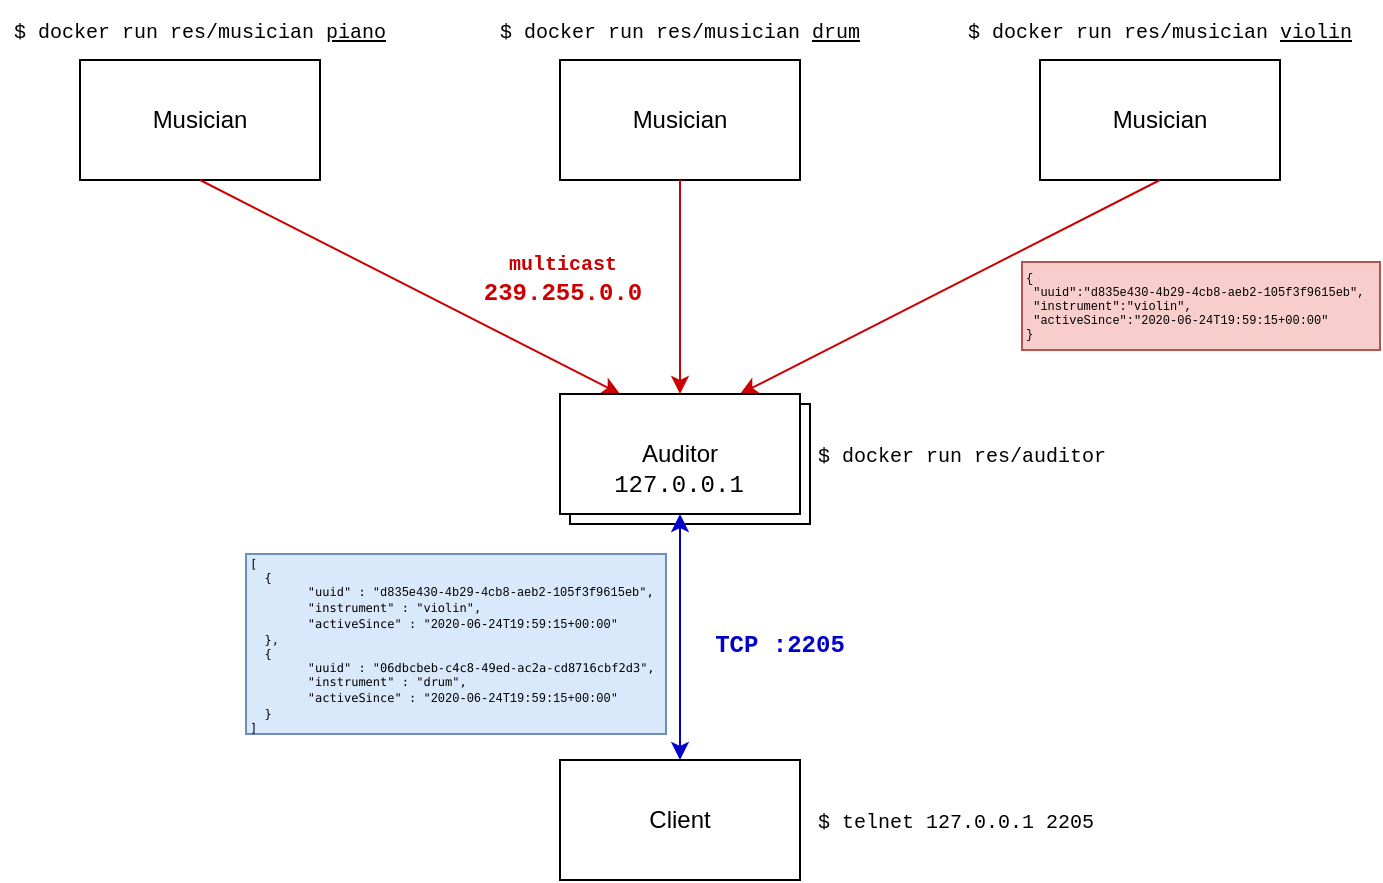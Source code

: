 <mxfile version="13.3.4" type="device"><diagram id="fBV85FqYexwTfBvhRQ09" name="Page-1"><mxGraphModel dx="1140" dy="639" grid="0" gridSize="10" guides="1" tooltips="1" connect="1" arrows="1" fold="1" page="1" pageScale="1" pageWidth="827" pageHeight="1169" math="0" shadow="0"><root><mxCell id="0"/><mxCell id="1" parent="0"/><mxCell id="RX8nN0M4UwjYhIE4pNc4-1" value="Musician" style="rounded=0;whiteSpace=wrap;html=1;" vertex="1" parent="1"><mxGeometry x="114" y="195" width="120" height="60" as="geometry"/></mxCell><mxCell id="RX8nN0M4UwjYhIE4pNc4-2" value="&lt;font style=&quot;font-size: 10px&quot; face=&quot;Courier New&quot;&gt;$ docker run res/musician &lt;u&gt;piano&lt;/u&gt;&lt;/font&gt;" style="text;html=1;strokeColor=none;fillColor=none;align=center;verticalAlign=middle;whiteSpace=wrap;rounded=0;" vertex="1" parent="1"><mxGeometry x="74" y="165" width="200" height="30" as="geometry"/></mxCell><mxCell id="RX8nN0M4UwjYhIE4pNc4-4" value="&lt;font style=&quot;font-size: 10px&quot; face=&quot;Courier New&quot;&gt;$ docker run res/auditor&lt;/font&gt;" style="text;html=1;strokeColor=none;fillColor=none;align=left;verticalAlign=middle;whiteSpace=wrap;rounded=0;" vertex="1" parent="1"><mxGeometry x="481" y="377" width="200" height="30" as="geometry"/></mxCell><mxCell id="RX8nN0M4UwjYhIE4pNc4-5" value="Musician" style="rounded=0;whiteSpace=wrap;html=1;" vertex="1" parent="1"><mxGeometry x="354" y="195" width="120" height="60" as="geometry"/></mxCell><mxCell id="RX8nN0M4UwjYhIE4pNc4-6" value="&lt;font style=&quot;font-size: 10px&quot; face=&quot;Courier New&quot;&gt;$ docker run res/musician &lt;u&gt;drum&lt;/u&gt;&lt;/font&gt;" style="text;html=1;strokeColor=none;fillColor=none;align=center;verticalAlign=middle;whiteSpace=wrap;rounded=0;" vertex="1" parent="1"><mxGeometry x="314" y="165" width="200" height="30" as="geometry"/></mxCell><mxCell id="RX8nN0M4UwjYhIE4pNc4-7" value="Musician" style="rounded=0;whiteSpace=wrap;html=1;" vertex="1" parent="1"><mxGeometry x="594" y="195" width="120" height="60" as="geometry"/></mxCell><mxCell id="RX8nN0M4UwjYhIE4pNc4-8" value="&lt;div&gt;&lt;font style=&quot;font-size: 10px&quot; face=&quot;Courier New&quot;&gt;$ docker run res/musician &lt;u&gt;violin&lt;/u&gt;&lt;/font&gt;&lt;/div&gt;" style="text;html=1;strokeColor=none;fillColor=none;align=center;verticalAlign=middle;whiteSpace=wrap;rounded=0;" vertex="1" parent="1"><mxGeometry x="554" y="165" width="200" height="30" as="geometry"/></mxCell><mxCell id="RX8nN0M4UwjYhIE4pNc4-10" value="" style="endArrow=classic;html=1;exitX=0.5;exitY=1;exitDx=0;exitDy=0;entryX=0.25;entryY=0;entryDx=0;entryDy=0;fillColor=#f8cecc;strokeColor=#CC0000;" edge="1" parent="1" source="RX8nN0M4UwjYhIE4pNc4-1" target="RX8nN0M4UwjYhIE4pNc4-3"><mxGeometry width="50" height="50" relative="1" as="geometry"><mxPoint x="178" y="298" as="sourcePoint"/><mxPoint x="247" y="321" as="targetPoint"/></mxGeometry></mxCell><mxCell id="RX8nN0M4UwjYhIE4pNc4-11" value="" style="endArrow=classic;html=1;exitX=0.5;exitY=1;exitDx=0;exitDy=0;entryX=0.5;entryY=0;entryDx=0;entryDy=0;fillColor=#f8cecc;strokeColor=#CC0000;" edge="1" parent="1" source="RX8nN0M4UwjYhIE4pNc4-5" target="RX8nN0M4UwjYhIE4pNc4-3"><mxGeometry width="50" height="50" relative="1" as="geometry"><mxPoint x="408" y="262" as="sourcePoint"/><mxPoint x="438" y="372" as="targetPoint"/></mxGeometry></mxCell><mxCell id="RX8nN0M4UwjYhIE4pNc4-12" value="" style="endArrow=classic;html=1;exitX=0.5;exitY=1;exitDx=0;exitDy=0;entryX=0.75;entryY=0;entryDx=0;entryDy=0;fillColor=#f8cecc;strokeColor=#CC0000;" edge="1" parent="1" source="RX8nN0M4UwjYhIE4pNc4-7" target="RX8nN0M4UwjYhIE4pNc4-3"><mxGeometry width="50" height="50" relative="1" as="geometry"><mxPoint x="631" y="315" as="sourcePoint"/><mxPoint x="451" y="425" as="targetPoint"/></mxGeometry></mxCell><mxCell id="RX8nN0M4UwjYhIE4pNc4-13" value="&lt;div&gt;&lt;font style=&quot;font-size: 10px&quot; face=&quot;Courier New&quot;&gt;multicast&lt;/font&gt;&lt;/div&gt;&lt;div&gt;&lt;font face=&quot;Courier New&quot;&gt;239.255.0.0&lt;br&gt;&lt;/font&gt;&lt;/div&gt;" style="text;html=1;strokeColor=none;fillColor=none;align=center;verticalAlign=middle;whiteSpace=wrap;rounded=0;fontStyle=1;fontColor=#CC0000;" vertex="1" parent="1"><mxGeometry x="314" y="285" width="83" height="37" as="geometry"/></mxCell><mxCell id="RX8nN0M4UwjYhIE4pNc4-16" value="Client" style="rounded=0;whiteSpace=wrap;html=1;" vertex="1" parent="1"><mxGeometry x="354" y="545" width="120" height="60" as="geometry"/></mxCell><mxCell id="RX8nN0M4UwjYhIE4pNc4-26" value="&lt;font face=&quot;Courier New&quot; color=&quot;#0000CC&quot;&gt;TCP :2205&lt;br&gt;&lt;/font&gt;" style="text;html=1;strokeColor=none;fillColor=none;align=center;verticalAlign=middle;whiteSpace=wrap;rounded=0;dashed=1;fontColor=#000000;fontStyle=1" vertex="1" parent="1"><mxGeometry x="417" y="477" width="94" height="20" as="geometry"/></mxCell><mxCell id="RX8nN0M4UwjYhIE4pNc4-28" value="&lt;div&gt;Auditor&lt;/div&gt;" style="rounded=0;whiteSpace=wrap;html=1;shadow=0;" vertex="1" parent="1"><mxGeometry x="359" y="367" width="120" height="60" as="geometry"/></mxCell><mxCell id="RX8nN0M4UwjYhIE4pNc4-3" value="&lt;div&gt;Auditor&lt;/div&gt;" style="rounded=0;whiteSpace=wrap;html=1;" vertex="1" parent="1"><mxGeometry x="354" y="362" width="120" height="60" as="geometry"/></mxCell><mxCell id="RX8nN0M4UwjYhIE4pNc4-27" value="" style="endArrow=classic;startArrow=classic;html=1;strokeColor=#0000CC;fontColor=#000000;exitX=0.5;exitY=0;exitDx=0;exitDy=0;entryX=0.5;entryY=1;entryDx=0;entryDy=0;" edge="1" parent="1" source="RX8nN0M4UwjYhIE4pNc4-16" target="RX8nN0M4UwjYhIE4pNc4-3"><mxGeometry width="50" height="50" relative="1" as="geometry"><mxPoint x="287" y="487" as="sourcePoint"/><mxPoint x="404" y="448" as="targetPoint"/></mxGeometry></mxCell><mxCell id="RX8nN0M4UwjYhIE4pNc4-29" value="&lt;font style=&quot;font-size: 10px&quot; face=&quot;Courier New&quot;&gt;$ telnet 127.0.0.1 2205&lt;br&gt;&lt;/font&gt;" style="text;html=1;strokeColor=none;fillColor=none;align=left;verticalAlign=middle;whiteSpace=wrap;rounded=0;" vertex="1" parent="1"><mxGeometry x="481" y="560" width="200" height="30" as="geometry"/></mxCell><mxCell id="RX8nN0M4UwjYhIE4pNc4-30" value="&lt;font face=&quot;Courier New&quot;&gt;127.0.0.1&lt;/font&gt;" style="text;html=1;strokeColor=none;fillColor=none;align=center;verticalAlign=middle;whiteSpace=wrap;rounded=0;" vertex="1" parent="1"><mxGeometry x="354" y="392" width="119" height="30" as="geometry"/></mxCell><mxCell id="RX8nN0M4UwjYhIE4pNc4-31" value="&lt;div style=&quot;font-size: 6px&quot;&gt;&lt;font style=&quot;font-size: 6px&quot; face=&quot;Courier New&quot;&gt;{&lt;/font&gt;&lt;/div&gt;&lt;div style=&quot;font-size: 6px&quot;&gt;&lt;font style=&quot;font-size: 6px&quot; face=&quot;Courier New&quot;&gt;&amp;nbsp;&quot;uuid&quot;:&quot;d835e430-4b29-4cb8-aeb2-105f3f9615eb&quot;,&lt;/font&gt;&lt;/div&gt;&lt;div style=&quot;font-size: 6px&quot;&gt;&lt;font style=&quot;font-size: 6px&quot; face=&quot;Courier New&quot;&gt;&amp;nbsp;&quot;instrument&quot;:&quot;violin&quot;,&lt;/font&gt;&lt;/div&gt;&lt;div style=&quot;font-size: 6px&quot;&gt;&lt;font style=&quot;font-size: 6px&quot; face=&quot;Courier New&quot;&gt;&amp;nbsp;&quot;activeSince&quot;:&quot;2020-06-24T19:59:15+00:00&quot;&lt;/font&gt;&lt;/div&gt;&lt;div style=&quot;font-size: 6px&quot;&gt;&lt;font style=&quot;font-size: 6px&quot; face=&quot;Courier New&quot;&gt;}&lt;/font&gt;&lt;/div&gt;" style="text;html=1;strokeColor=#b85450;fillColor=#f8cecc;align=left;verticalAlign=middle;whiteSpace=wrap;rounded=0;shadow=0;fontSize=6;" vertex="1" parent="1"><mxGeometry x="585" y="296" width="179" height="44" as="geometry"/></mxCell><mxCell id="RX8nN0M4UwjYhIE4pNc4-32" value="&lt;pre&gt;&lt;code&gt;[&lt;br&gt;  {&lt;br&gt;  &#9;&quot;uuid&quot; : &quot;&lt;/code&gt;&lt;code&gt;&lt;font style=&quot;font-size: 6px&quot; face=&quot;Courier New&quot;&gt;d835e430-4b29-4cb8-aeb2-105f3f9615eb&lt;/font&gt;&quot;,&lt;br&gt;  &#9;&quot;instrument&quot; : &quot;violin&quot;,&lt;br&gt;  &#9;&quot;activeSince&quot; : &quot;&lt;/code&gt;&lt;code&gt;&lt;font style=&quot;font-size: 6px&quot; face=&quot;Courier New&quot;&gt;2020-06-24T19:59:15+00:00&lt;/font&gt;&quot;&lt;br&gt;  },&lt;br&gt;  {&lt;br&gt;  &#9;&quot;uuid&quot; : &quot;06dbcbeb-c4c8-49ed-ac2a-cd8716cbf2d3&quot;,&lt;br&gt;  &#9;&quot;instrument&quot; : &quot;drum&quot;,&lt;br&gt;  &#9;&quot;activeSince&quot; : &quot;&lt;/code&gt;&lt;code&gt;&lt;font style=&quot;font-size: 6px&quot; face=&quot;Courier New&quot;&gt;2020-06-24T19:59:15+00:00&lt;/font&gt;&quot;&lt;br&gt;  }&lt;br&gt;]&lt;/code&gt;&lt;/pre&gt;" style="text;html=1;strokeColor=#6c8ebf;fillColor=#dae8fc;align=left;verticalAlign=middle;whiteSpace=wrap;rounded=0;shadow=0;fontSize=6;" vertex="1" parent="1"><mxGeometry x="197" y="442" width="210" height="90" as="geometry"/></mxCell></root></mxGraphModel></diagram></mxfile>